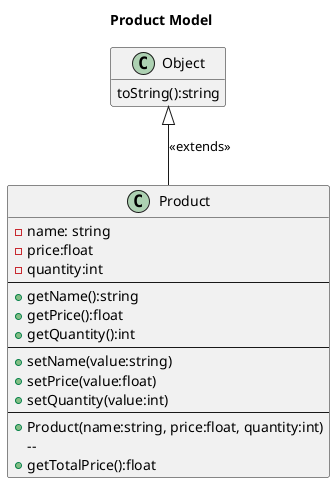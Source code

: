 @startuml Class Diagram 
title Product Model 
class Product {
    -name: string
    -price:float
    -quantity:int 
    --
    +getName():string
    +getPrice():float
    +getQuantity():int
    --
    +setName(value:string)
    +setPrice(value:float)
    +setQuantity(value:int)
    --
    +Product(name:string, price:float, quantity:int) 
    -- 
    +getTotalPrice():float
}

class Object {
    toString():string
}
Product -up-|> Object : "<<extends>>"

hide empty members


@enduml